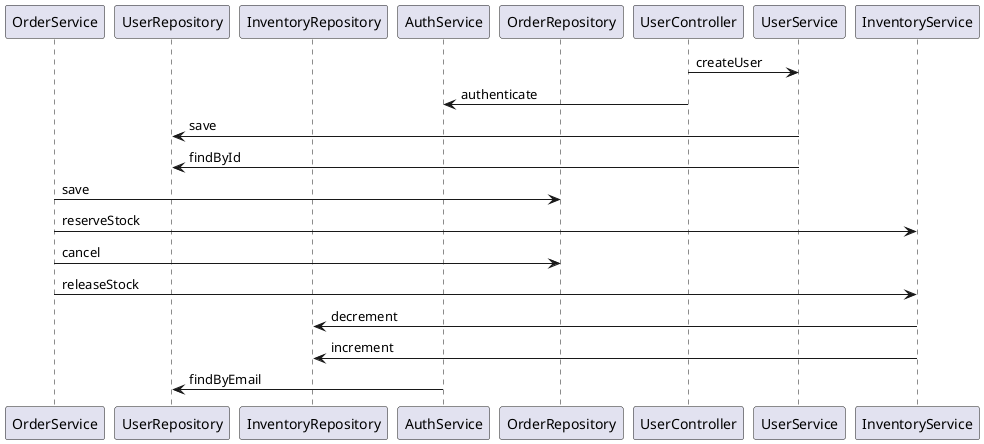 @startuml
participant OrderService
participant UserRepository
participant InventoryRepository
participant AuthService
participant OrderRepository
participant UserController
participant UserService
participant InventoryService
UserController -> UserService : createUser
UserController -> AuthService : authenticate
UserService -> UserRepository : save
UserService -> UserRepository : findById
OrderService -> OrderRepository : save
OrderService -> InventoryService : reserveStock
OrderService -> OrderRepository : cancel
OrderService -> InventoryService : releaseStock
InventoryService -> InventoryRepository : decrement
InventoryService -> InventoryRepository : increment
AuthService -> UserRepository : findByEmail
@enduml